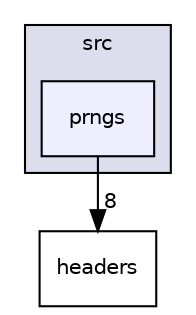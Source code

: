 digraph "M:/Office/!Doutorado/0. RepositorioSVN/HAMSTER_Prototype/branches/JINT2018/include/libtomcrypt-develop/src/prngs" {
  compound=true
  node [ fontsize="10", fontname="Helvetica"];
  edge [ labelfontsize="10", labelfontname="Helvetica"];
  subgraph clusterdir_741faac8ec9f85fd943a5b186bf49d47 {
    graph [ bgcolor="#ddddee", pencolor="black", label="src" fontname="Helvetica", fontsize="10", URL="dir_741faac8ec9f85fd943a5b186bf49d47.html"]
  dir_204e80e3aec7829a6663d38469a70e87 [shape=box, label="prngs", style="filled", fillcolor="#eeeeff", pencolor="black", URL="dir_204e80e3aec7829a6663d38469a70e87.html"];
  }
  dir_a0acb8384b4122a9c7afcf2489cf4036 [shape=box label="headers" URL="dir_a0acb8384b4122a9c7afcf2489cf4036.html"];
  dir_204e80e3aec7829a6663d38469a70e87->dir_a0acb8384b4122a9c7afcf2489cf4036 [headlabel="8", labeldistance=1.5 headhref="dir_000086_000026.html"];
}
